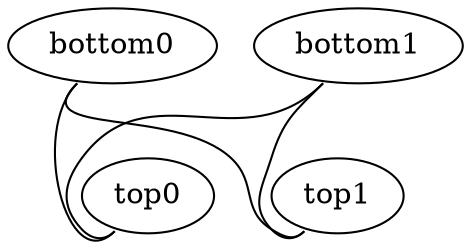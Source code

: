 graph G {
	graph [hostidtype="hostname", version="1:0", date="04/12/2013"];
	edge [dir=none, notify="log"];
	bottom0:swp1 -- top0:swp1;
	bottom0:swp2 -- top1:swp1;
	bottom1:swp1 -- top0:swp2;
	bottom1:swp2 -- top1:swp2;
}
